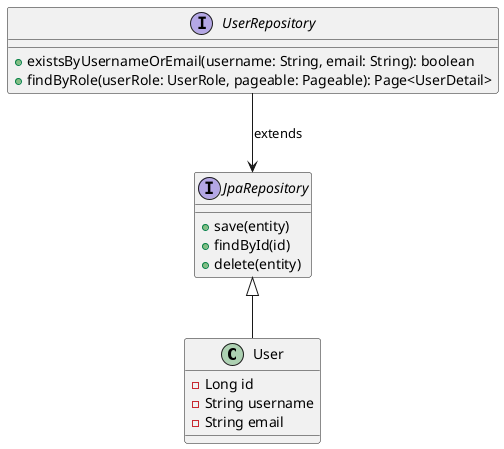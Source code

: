 @startuml

' Define the User entity class
class User {
  - Long id
  - String username
  - String email
}

' Define the JpaRepository interface
interface JpaRepository {
  + save(entity)
  + findById(id)
  + delete(entity)
}

' Define the UserRepository interface extending JpaRepository
interface UserRepository {
  + existsByUsernameOrEmail(username: String, email: String): boolean
  + findByRole(userRole: UserRole, pageable: Pageable): Page<UserDetail>
}

' Generalization arrow showing UserRepository extends JpaRepository<User, Long>
UserRepository --> JpaRepository : extends

' Association arrow showing User entity is managed by JpaRepository
JpaRepository <|-- User

@enduml